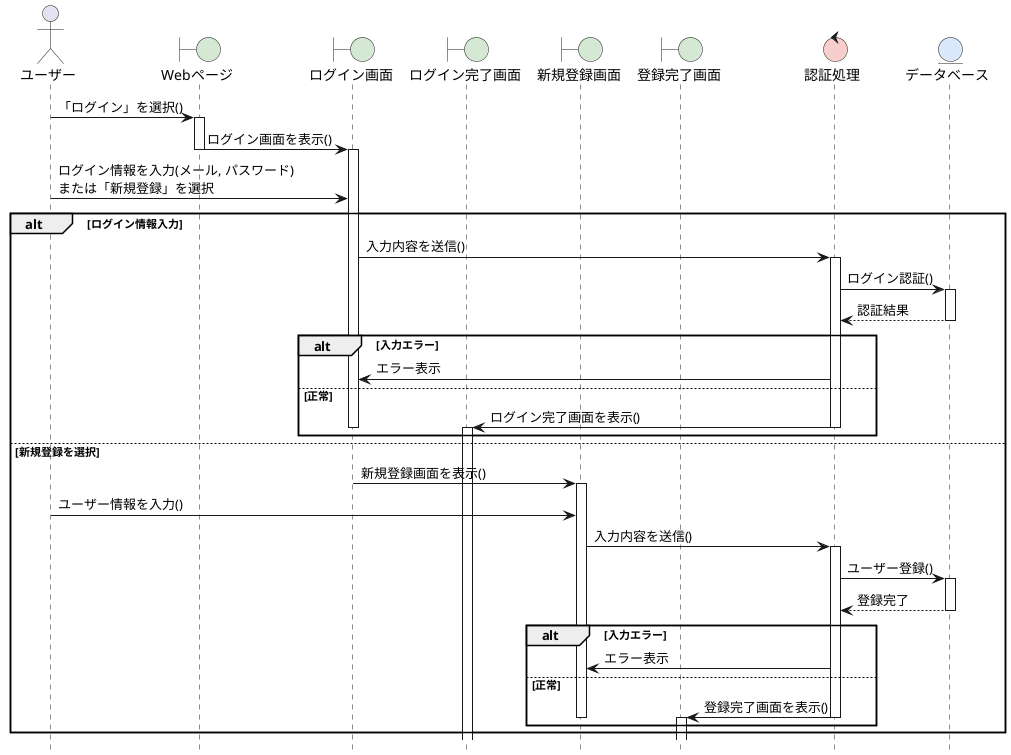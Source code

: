 @startuml Web訪問者システム-ログインシーケンス図
hide footbox
skinparam boundaryBackgroundColor #D5E8D4
skinparam controlBackgroundColor  #F8CECC
skinparam entityBackgroundColor   #DAE8FC

actor ユーザー as A
boundary Webページ as B1
boundary ログイン画面 as B2
boundary ログイン完了画面 as B3
boundary 新規登録画面 as B4
boundary 登録完了画面 as B5
control 認証処理 as C1
entity データベース as E

' 基本フロー
A -> B1: 「ログイン」を選択()
activate B1

B1 -> B2: ログイン画面を表示()
deactivate B1
activate B2

A -> B2: ログイン情報を入力(メール, パスワード)\nまたは「新規登録」を選択
alt ログイン情報入力
  B2 -> C1: 入力内容を送信()
  activate C1
  C1 -> E: ログイン認証()
  activate E
  E --> C1: 認証結果
  deactivate E
  alt 入力エラー
    C1 -> B2: エラー表示
  else 正常
    C1 -> B3: ログイン完了画面を表示()
    deactivate C1
    deactivate B2
    activate B3
  end
else 新規登録を選択
  B2 -> B4: 新規登録画面を表示()
  deactivate B2
  activate B4
  A -> B4: ユーザー情報を入力()
  B4 -> C1: 入力内容を送信()
  activate C1
  C1 -> E: ユーザー登録()
  activate E
  E --> C1: 登録完了
  deactivate E
  alt 入力エラー
    C1 -> B4: エラー表示
  else 正常
    C1 -> B5: 登録完了画面を表示()
    deactivate C1
    deactivate B4
    activate B5
  end
end

@enduml

